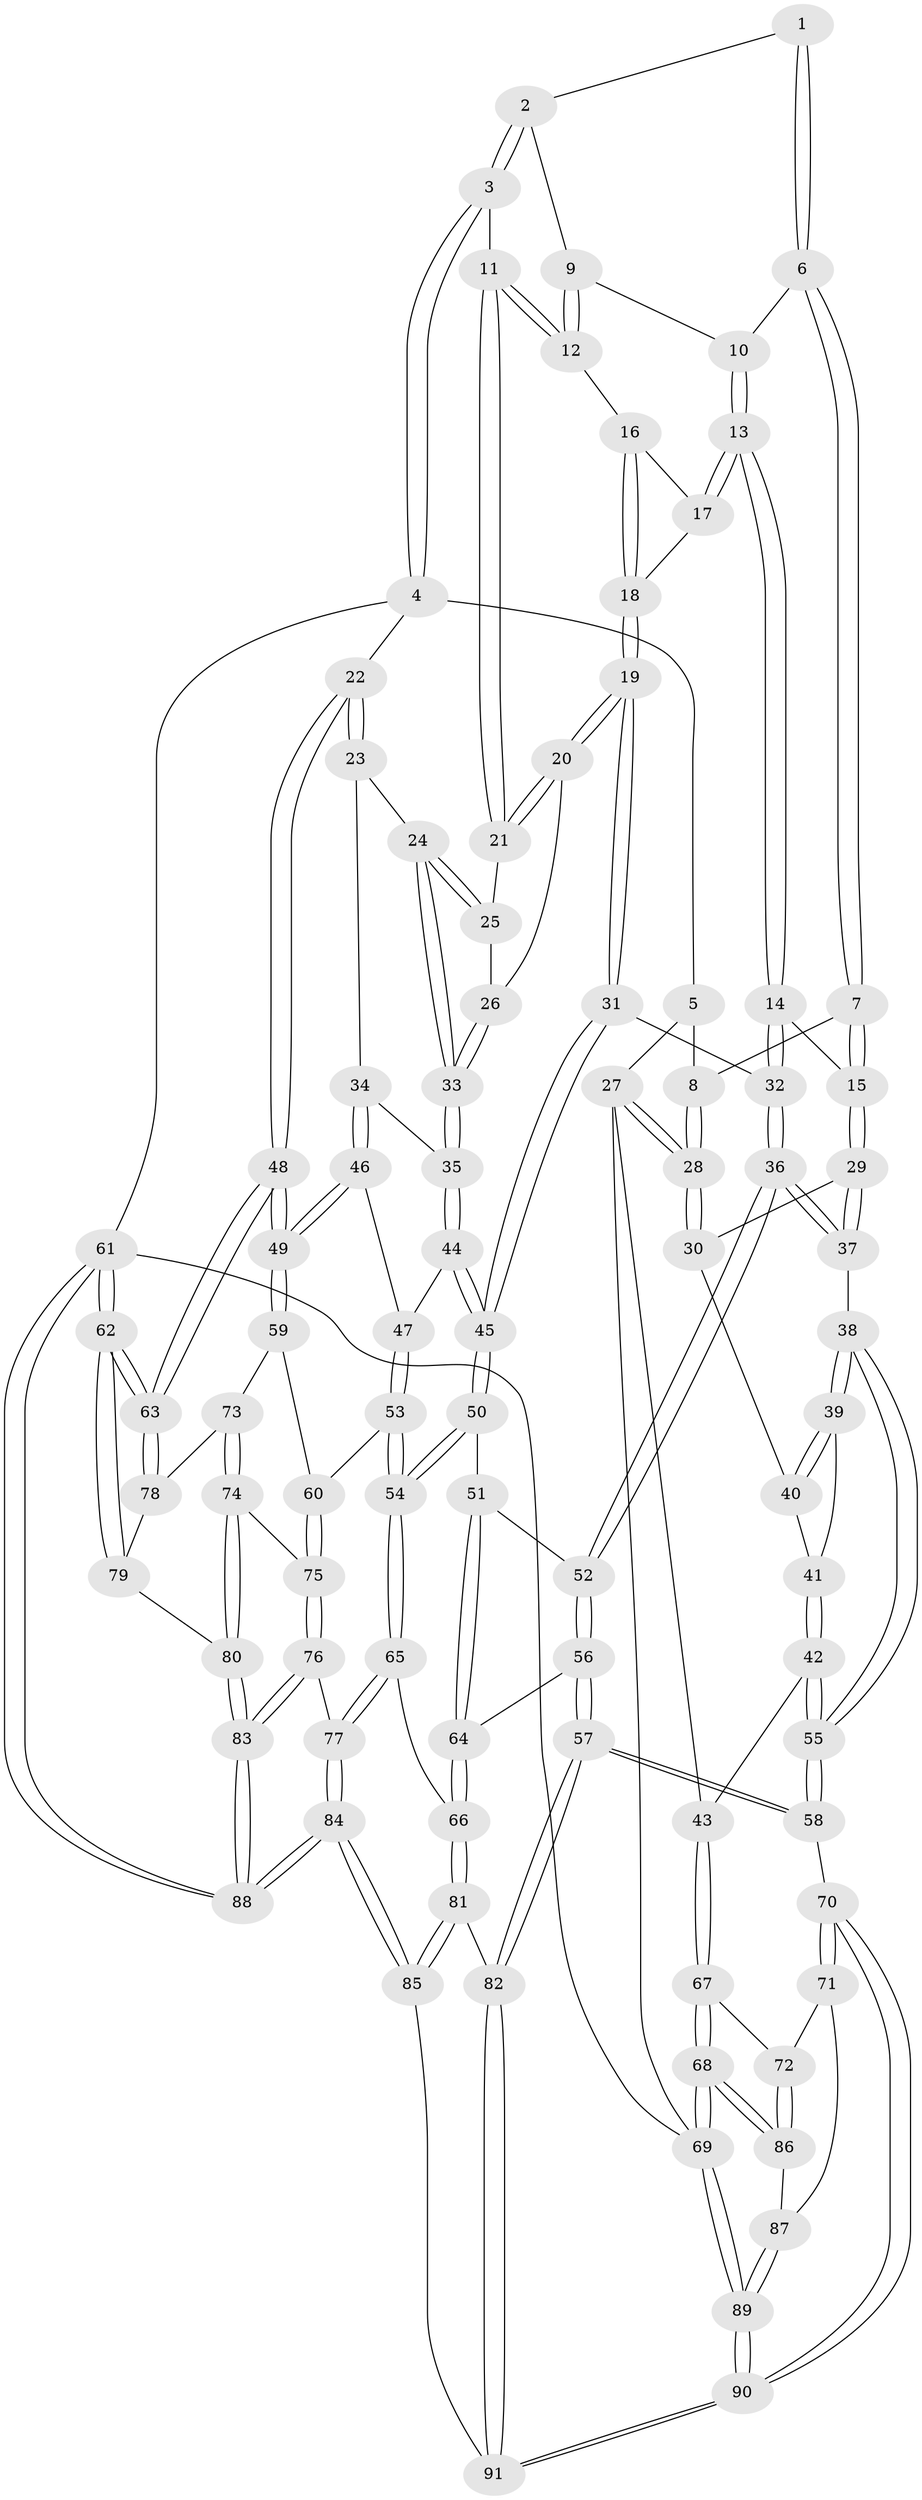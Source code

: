 // Generated by graph-tools (version 1.1) at 2025/00/03/09/25 05:00:34]
// undirected, 91 vertices, 224 edges
graph export_dot {
graph [start="1"]
  node [color=gray90,style=filled];
  1 [pos="+0.3521103621167858+0"];
  2 [pos="+0.6055878925249824+0"];
  3 [pos="+0.8216402840240209+0"];
  4 [pos="+1+0"];
  5 [pos="+0.16165000095177057+0"];
  6 [pos="+0.34819312085394055+0.037550869658226266"];
  7 [pos="+0.22078481873486352+0.1554524860011789"];
  8 [pos="+0.1385437224896794+0.18591092788360336"];
  9 [pos="+0.5146904170557361+0.1396593804792781"];
  10 [pos="+0.38275685177674584+0.10015385560978692"];
  11 [pos="+0.7877739793755889+0.03476254424104727"];
  12 [pos="+0.5313128759580038+0.16322647382751945"];
  13 [pos="+0.38369171028706855+0.23598380565084545"];
  14 [pos="+0.37875263685336225+0.24965104365638632"];
  15 [pos="+0.3548058718674635+0.2679782798518195"];
  16 [pos="+0.5333237128558306+0.18347688279273877"];
  17 [pos="+0.39567447286115104+0.23283494671277707"];
  18 [pos="+0.5645389640191973+0.24295760501293706"];
  19 [pos="+0.6012975663377674+0.3002085460585619"];
  20 [pos="+0.6055987464719284+0.2964079939200639"];
  21 [pos="+0.7866276661072037+0.05649709901045696"];
  22 [pos="+1+0.2690083695492163"];
  23 [pos="+0.9363259224152747+0.27161811688347604"];
  24 [pos="+0.90854575782952+0.26032653406381134"];
  25 [pos="+0.8044970128232024+0.10813757388822855"];
  26 [pos="+0.7731978233427536+0.2881568402385253"];
  27 [pos="+0+0.34671250512699536"];
  28 [pos="+0.05591765342098838+0.2717403577460568"];
  29 [pos="+0.3519361057314987+0.2723711345403843"];
  30 [pos="+0.264762782968001+0.31385218330101566"];
  31 [pos="+0.5844484174910554+0.3607655258357289"];
  32 [pos="+0.5748776354133922+0.3639633118653447"];
  33 [pos="+0.8058748041670033+0.36703406620343976"];
  34 [pos="+0.9167355652769541+0.42849476949487625"];
  35 [pos="+0.8051610212734693+0.3704827182975667"];
  36 [pos="+0.44938484034475684+0.4674835505667769"];
  37 [pos="+0.40575783865438103+0.46189470604650734"];
  38 [pos="+0.3980371153493132+0.46431141035586554"];
  39 [pos="+0.3766939149697201+0.46043774244357083"];
  40 [pos="+0.2727757849153311+0.35347426973623747"];
  41 [pos="+0.23152187168912228+0.4728191882028007"];
  42 [pos="+0.13393682386883737+0.5183612855339307"];
  43 [pos="+0+0.3997252502162407"];
  44 [pos="+0.7422600050727247+0.4176558809455476"];
  45 [pos="+0.6739981430442902+0.4339965410152976"];
  46 [pos="+0.9531788398982235+0.47448228874243353"];
  47 [pos="+0.8344532533341423+0.5081162647158434"];
  48 [pos="+1+0.5463508595856106"];
  49 [pos="+1+0.547353965322051"];
  50 [pos="+0.6761474137136656+0.5527901872813016"];
  51 [pos="+0.6110381205856577+0.5842178383592472"];
  52 [pos="+0.4740574021860469+0.5307474588819813"];
  53 [pos="+0.7735218999979291+0.6363827543097502"];
  54 [pos="+0.763242639443012+0.6370209837287009"];
  55 [pos="+0.2610029071505832+0.702538046662983"];
  56 [pos="+0.4498258489623947+0.6881773583650259"];
  57 [pos="+0.36035062308101984+0.7573105867873071"];
  58 [pos="+0.26537848229914335+0.7176613604147336"];
  59 [pos="+0.9576195205234145+0.6237938039659471"];
  60 [pos="+0.7984226363150733+0.6447356172749578"];
  61 [pos="+1+1"];
  62 [pos="+1+1"];
  63 [pos="+1+0.8675318898446628"];
  64 [pos="+0.5595090308580992+0.6877149650656301"];
  65 [pos="+0.6804966219499025+0.766785760979772"];
  66 [pos="+0.6483217084130257+0.7711737333272336"];
  67 [pos="+0+0.4993058712488112"];
  68 [pos="+0+0.795646844048158"];
  69 [pos="+0+1"];
  70 [pos="+0.1792383210374939+0.7835910379480876"];
  71 [pos="+0.11356051529751003+0.7795528148528637"];
  72 [pos="+0.11032141314058262+0.7784346840323222"];
  73 [pos="+0.9259195037272904+0.7269104937207073"];
  74 [pos="+0.8776909895874572+0.7873543234884542"];
  75 [pos="+0.8616282348119448+0.7813296198696484"];
  76 [pos="+0.7672388727897523+0.8265870329760735"];
  77 [pos="+0.7156134929766738+0.8028094733798703"];
  78 [pos="+0.9448285658188833+0.7433614611596732"];
  79 [pos="+0.9942024142754182+0.862217498767783"];
  80 [pos="+0.9016396419870295+0.8177148634865999"];
  81 [pos="+0.6278264087370362+0.7954566071950174"];
  82 [pos="+0.40674417058282425+0.8530243506007735"];
  83 [pos="+0.8116827069332955+0.926987895705984"];
  84 [pos="+0.6626796817069066+1"];
  85 [pos="+0.5755371471674091+1"];
  86 [pos="+0+0.8058227684237833"];
  87 [pos="+0.03869899331405488+0.878934919202766"];
  88 [pos="+0.8242091269504498+1"];
  89 [pos="+0+1"];
  90 [pos="+0.12180233511562792+1"];
  91 [pos="+0.4385825260019229+1"];
  1 -- 2;
  1 -- 6;
  1 -- 6;
  2 -- 3;
  2 -- 3;
  2 -- 9;
  3 -- 4;
  3 -- 4;
  3 -- 11;
  4 -- 5;
  4 -- 22;
  4 -- 61;
  5 -- 8;
  5 -- 27;
  6 -- 7;
  6 -- 7;
  6 -- 10;
  7 -- 8;
  7 -- 15;
  7 -- 15;
  8 -- 28;
  8 -- 28;
  9 -- 10;
  9 -- 12;
  9 -- 12;
  10 -- 13;
  10 -- 13;
  11 -- 12;
  11 -- 12;
  11 -- 21;
  11 -- 21;
  12 -- 16;
  13 -- 14;
  13 -- 14;
  13 -- 17;
  13 -- 17;
  14 -- 15;
  14 -- 32;
  14 -- 32;
  15 -- 29;
  15 -- 29;
  16 -- 17;
  16 -- 18;
  16 -- 18;
  17 -- 18;
  18 -- 19;
  18 -- 19;
  19 -- 20;
  19 -- 20;
  19 -- 31;
  19 -- 31;
  20 -- 21;
  20 -- 21;
  20 -- 26;
  21 -- 25;
  22 -- 23;
  22 -- 23;
  22 -- 48;
  22 -- 48;
  23 -- 24;
  23 -- 34;
  24 -- 25;
  24 -- 25;
  24 -- 33;
  24 -- 33;
  25 -- 26;
  26 -- 33;
  26 -- 33;
  27 -- 28;
  27 -- 28;
  27 -- 43;
  27 -- 69;
  28 -- 30;
  28 -- 30;
  29 -- 30;
  29 -- 37;
  29 -- 37;
  30 -- 40;
  31 -- 32;
  31 -- 45;
  31 -- 45;
  32 -- 36;
  32 -- 36;
  33 -- 35;
  33 -- 35;
  34 -- 35;
  34 -- 46;
  34 -- 46;
  35 -- 44;
  35 -- 44;
  36 -- 37;
  36 -- 37;
  36 -- 52;
  36 -- 52;
  37 -- 38;
  38 -- 39;
  38 -- 39;
  38 -- 55;
  38 -- 55;
  39 -- 40;
  39 -- 40;
  39 -- 41;
  40 -- 41;
  41 -- 42;
  41 -- 42;
  42 -- 43;
  42 -- 55;
  42 -- 55;
  43 -- 67;
  43 -- 67;
  44 -- 45;
  44 -- 45;
  44 -- 47;
  45 -- 50;
  45 -- 50;
  46 -- 47;
  46 -- 49;
  46 -- 49;
  47 -- 53;
  47 -- 53;
  48 -- 49;
  48 -- 49;
  48 -- 63;
  48 -- 63;
  49 -- 59;
  49 -- 59;
  50 -- 51;
  50 -- 54;
  50 -- 54;
  51 -- 52;
  51 -- 64;
  51 -- 64;
  52 -- 56;
  52 -- 56;
  53 -- 54;
  53 -- 54;
  53 -- 60;
  54 -- 65;
  54 -- 65;
  55 -- 58;
  55 -- 58;
  56 -- 57;
  56 -- 57;
  56 -- 64;
  57 -- 58;
  57 -- 58;
  57 -- 82;
  57 -- 82;
  58 -- 70;
  59 -- 60;
  59 -- 73;
  60 -- 75;
  60 -- 75;
  61 -- 62;
  61 -- 62;
  61 -- 88;
  61 -- 88;
  61 -- 69;
  62 -- 63;
  62 -- 63;
  62 -- 79;
  62 -- 79;
  63 -- 78;
  63 -- 78;
  64 -- 66;
  64 -- 66;
  65 -- 66;
  65 -- 77;
  65 -- 77;
  66 -- 81;
  66 -- 81;
  67 -- 68;
  67 -- 68;
  67 -- 72;
  68 -- 69;
  68 -- 69;
  68 -- 86;
  68 -- 86;
  69 -- 89;
  69 -- 89;
  70 -- 71;
  70 -- 71;
  70 -- 90;
  70 -- 90;
  71 -- 72;
  71 -- 87;
  72 -- 86;
  72 -- 86;
  73 -- 74;
  73 -- 74;
  73 -- 78;
  74 -- 75;
  74 -- 80;
  74 -- 80;
  75 -- 76;
  75 -- 76;
  76 -- 77;
  76 -- 83;
  76 -- 83;
  77 -- 84;
  77 -- 84;
  78 -- 79;
  79 -- 80;
  80 -- 83;
  80 -- 83;
  81 -- 82;
  81 -- 85;
  81 -- 85;
  82 -- 91;
  82 -- 91;
  83 -- 88;
  83 -- 88;
  84 -- 85;
  84 -- 85;
  84 -- 88;
  84 -- 88;
  85 -- 91;
  86 -- 87;
  87 -- 89;
  87 -- 89;
  89 -- 90;
  89 -- 90;
  90 -- 91;
  90 -- 91;
}
